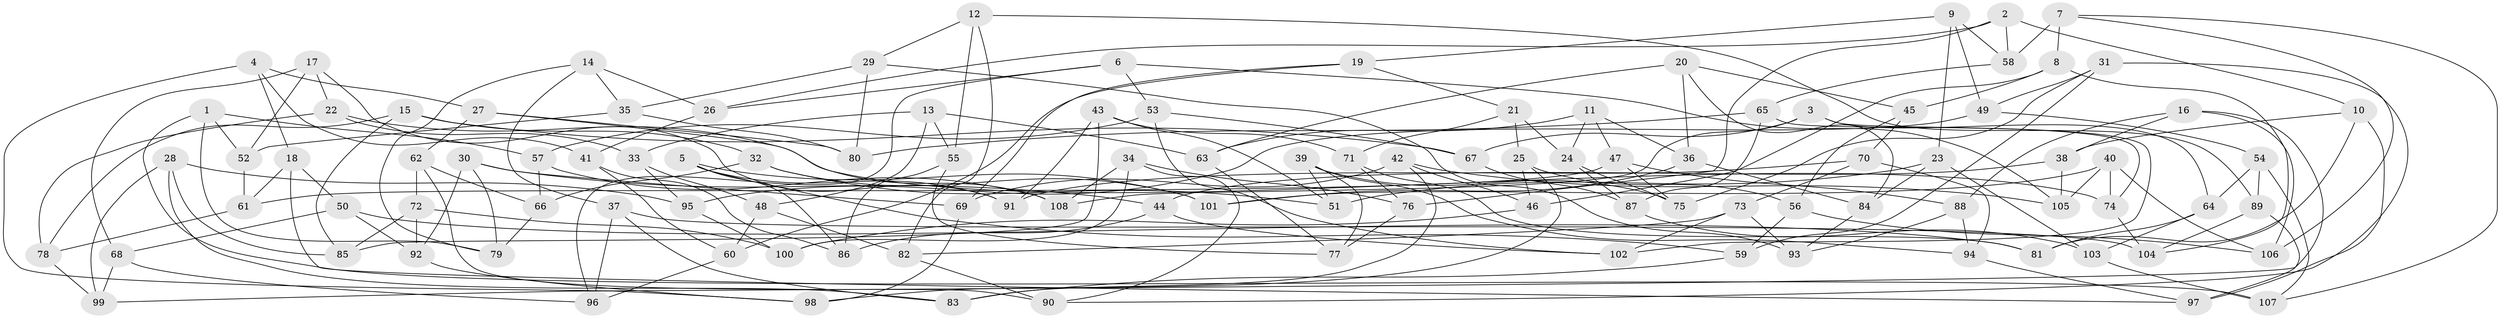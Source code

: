 // coarse degree distribution, {11: 0.02631578947368421, 4: 0.8421052631578947, 12: 0.02631578947368421, 10: 0.02631578947368421, 9: 0.02631578947368421, 3: 0.05263157894736842}
// Generated by graph-tools (version 1.1) at 2025/53/03/04/25 22:53:48]
// undirected, 108 vertices, 216 edges
graph export_dot {
  node [color=gray90,style=filled];
  1;
  2;
  3;
  4;
  5;
  6;
  7;
  8;
  9;
  10;
  11;
  12;
  13;
  14;
  15;
  16;
  17;
  18;
  19;
  20;
  21;
  22;
  23;
  24;
  25;
  26;
  27;
  28;
  29;
  30;
  31;
  32;
  33;
  34;
  35;
  36;
  37;
  38;
  39;
  40;
  41;
  42;
  43;
  44;
  45;
  46;
  47;
  48;
  49;
  50;
  51;
  52;
  53;
  54;
  55;
  56;
  57;
  58;
  59;
  60;
  61;
  62;
  63;
  64;
  65;
  66;
  67;
  68;
  69;
  70;
  71;
  72;
  73;
  74;
  75;
  76;
  77;
  78;
  79;
  80;
  81;
  82;
  83;
  84;
  85;
  86;
  87;
  88;
  89;
  90;
  91;
  92;
  93;
  94;
  95;
  96;
  97;
  98;
  99;
  100;
  101;
  102;
  103;
  104;
  105;
  106;
  107;
  108;
  1 -- 79;
  1 -- 57;
  1 -- 52;
  1 -- 107;
  2 -- 10;
  2 -- 58;
  2 -- 26;
  2 -- 76;
  3 -- 67;
  3 -- 64;
  3 -- 102;
  3 -- 108;
  4 -- 41;
  4 -- 18;
  4 -- 98;
  4 -- 27;
  5 -- 91;
  5 -- 101;
  5 -- 59;
  5 -- 86;
  6 -- 26;
  6 -- 53;
  6 -- 96;
  6 -- 105;
  7 -- 58;
  7 -- 107;
  7 -- 8;
  7 -- 106;
  8 -- 46;
  8 -- 104;
  8 -- 45;
  9 -- 19;
  9 -- 58;
  9 -- 49;
  9 -- 23;
  10 -- 38;
  10 -- 97;
  10 -- 81;
  11 -- 63;
  11 -- 47;
  11 -- 36;
  11 -- 24;
  12 -- 82;
  12 -- 89;
  12 -- 29;
  12 -- 55;
  13 -- 63;
  13 -- 48;
  13 -- 55;
  13 -- 33;
  14 -- 35;
  14 -- 26;
  14 -- 79;
  14 -- 37;
  15 -- 85;
  15 -- 32;
  15 -- 67;
  15 -- 78;
  16 -- 38;
  16 -- 99;
  16 -- 88;
  16 -- 106;
  17 -- 68;
  17 -- 52;
  17 -- 22;
  17 -- 91;
  18 -- 97;
  18 -- 50;
  18 -- 61;
  19 -- 60;
  19 -- 21;
  19 -- 69;
  20 -- 36;
  20 -- 84;
  20 -- 63;
  20 -- 45;
  21 -- 71;
  21 -- 25;
  21 -- 24;
  22 -- 33;
  22 -- 74;
  22 -- 78;
  23 -- 84;
  23 -- 51;
  23 -- 103;
  24 -- 87;
  24 -- 75;
  25 -- 56;
  25 -- 98;
  25 -- 46;
  26 -- 41;
  27 -- 108;
  27 -- 62;
  27 -- 80;
  28 -- 99;
  28 -- 83;
  28 -- 85;
  28 -- 95;
  29 -- 93;
  29 -- 35;
  29 -- 80;
  30 -- 44;
  30 -- 79;
  30 -- 69;
  30 -- 92;
  31 -- 59;
  31 -- 49;
  31 -- 90;
  31 -- 75;
  32 -- 51;
  32 -- 66;
  32 -- 101;
  33 -- 48;
  33 -- 95;
  34 -- 76;
  34 -- 90;
  34 -- 108;
  34 -- 100;
  35 -- 80;
  35 -- 52;
  36 -- 84;
  36 -- 101;
  37 -- 104;
  37 -- 96;
  37 -- 83;
  38 -- 44;
  38 -- 105;
  39 -- 77;
  39 -- 51;
  39 -- 94;
  39 -- 75;
  40 -- 101;
  40 -- 106;
  40 -- 74;
  40 -- 105;
  41 -- 60;
  41 -- 86;
  42 -- 69;
  42 -- 105;
  42 -- 46;
  42 -- 83;
  43 -- 71;
  43 -- 85;
  43 -- 91;
  43 -- 51;
  44 -- 86;
  44 -- 102;
  45 -- 70;
  45 -- 56;
  46 -- 100;
  47 -- 61;
  47 -- 88;
  47 -- 75;
  48 -- 82;
  48 -- 60;
  49 -- 54;
  49 -- 95;
  50 -- 68;
  50 -- 81;
  50 -- 92;
  52 -- 61;
  53 -- 57;
  53 -- 67;
  53 -- 102;
  54 -- 89;
  54 -- 107;
  54 -- 64;
  55 -- 77;
  55 -- 86;
  56 -- 59;
  56 -- 106;
  57 -- 108;
  57 -- 66;
  58 -- 65;
  59 -- 83;
  60 -- 96;
  61 -- 78;
  62 -- 72;
  62 -- 90;
  62 -- 66;
  63 -- 77;
  64 -- 103;
  64 -- 81;
  65 -- 87;
  65 -- 80;
  65 -- 74;
  66 -- 79;
  67 -- 87;
  68 -- 96;
  68 -- 99;
  69 -- 98;
  70 -- 94;
  70 -- 73;
  70 -- 91;
  71 -- 76;
  71 -- 81;
  72 -- 100;
  72 -- 85;
  72 -- 92;
  73 -- 102;
  73 -- 93;
  73 -- 82;
  74 -- 104;
  76 -- 77;
  78 -- 99;
  82 -- 90;
  84 -- 93;
  87 -- 103;
  88 -- 94;
  88 -- 93;
  89 -- 104;
  89 -- 97;
  92 -- 98;
  94 -- 97;
  95 -- 100;
  103 -- 107;
}
